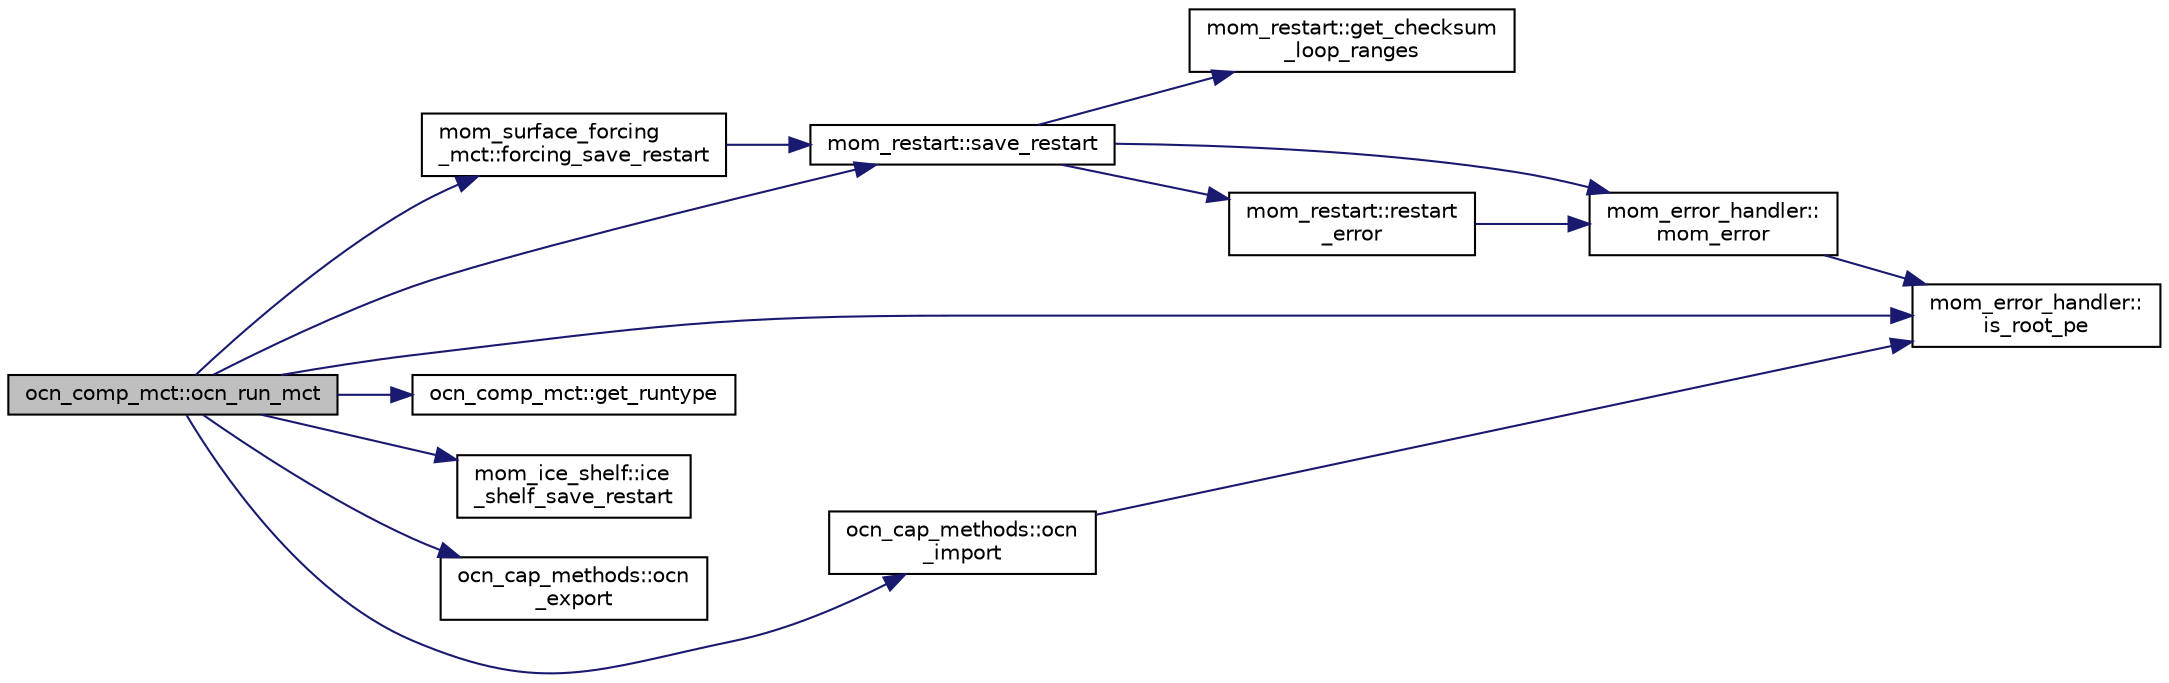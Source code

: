 digraph "ocn_comp_mct::ocn_run_mct"
{
 // INTERACTIVE_SVG=YES
 // LATEX_PDF_SIZE
  edge [fontname="Helvetica",fontsize="10",labelfontname="Helvetica",labelfontsize="10"];
  node [fontname="Helvetica",fontsize="10",shape=record];
  rankdir="LR";
  Node1 [label="ocn_comp_mct::ocn_run_mct",height=0.2,width=0.4,color="black", fillcolor="grey75", style="filled", fontcolor="black",tooltip="Step forward ocean model for coupling interval."];
  Node1 -> Node2 [color="midnightblue",fontsize="10",style="solid",fontname="Helvetica"];
  Node2 [label="mom_surface_forcing\l_mct::forcing_save_restart",height=0.2,width=0.4,color="black", fillcolor="white", style="filled",URL="$namespacemom__surface__forcing__mct.html#a9af7b8d6d5057b4b46597412b2a1e3fe",tooltip="Save any restart files associated with the surface forcing."];
  Node2 -> Node3 [color="midnightblue",fontsize="10",style="solid",fontname="Helvetica"];
  Node3 [label="mom_restart::save_restart",height=0.2,width=0.4,color="black", fillcolor="white", style="filled",URL="$namespacemom__restart.html#ab88b83af8a7dc731b70bc534325ba2b4",tooltip="save_restart saves all registered variables to restart files."];
  Node3 -> Node4 [color="midnightblue",fontsize="10",style="solid",fontname="Helvetica"];
  Node4 [label="mom_restart::get_checksum\l_loop_ranges",height=0.2,width=0.4,color="black", fillcolor="white", style="filled",URL="$namespacemom__restart.html#ac31159d0fec067a0a07ac1ac44a5ff8e",tooltip="Return bounds for computing checksums to store in restart files."];
  Node3 -> Node5 [color="midnightblue",fontsize="10",style="solid",fontname="Helvetica"];
  Node5 [label="mom_error_handler::\lmom_error",height=0.2,width=0.4,color="black", fillcolor="white", style="filled",URL="$namespacemom__error__handler.html#a460cfb79a06c29fc249952c2a3710d67",tooltip="This provides a convenient interface for writing an mpp_error message with run-time filter based on a..."];
  Node5 -> Node6 [color="midnightblue",fontsize="10",style="solid",fontname="Helvetica"];
  Node6 [label="mom_error_handler::\lis_root_pe",height=0.2,width=0.4,color="black", fillcolor="white", style="filled",URL="$namespacemom__error__handler.html#ad5f00a53059c72fe2332d1436c80ca71",tooltip="This returns .true. if the current PE is the root PE."];
  Node3 -> Node7 [color="midnightblue",fontsize="10",style="solid",fontname="Helvetica"];
  Node7 [label="mom_restart::restart\l_error",height=0.2,width=0.4,color="black", fillcolor="white", style="filled",URL="$namespacemom__restart.html#a4b143fb18dab7c0825e426fbf9532623",tooltip=" "];
  Node7 -> Node5 [color="midnightblue",fontsize="10",style="solid",fontname="Helvetica"];
  Node1 -> Node8 [color="midnightblue",fontsize="10",style="solid",fontname="Helvetica"];
  Node8 [label="ocn_comp_mct::get_runtype",height=0.2,width=0.4,color="black", fillcolor="white", style="filled",URL="$namespaceocn__comp__mct.html#ae6e624e91271864566a8407c61016a6f",tooltip="Returns the CESM run type."];
  Node1 -> Node9 [color="midnightblue",fontsize="10",style="solid",fontname="Helvetica"];
  Node9 [label="mom_ice_shelf::ice\l_shelf_save_restart",height=0.2,width=0.4,color="black", fillcolor="white", style="filled",URL="$namespacemom__ice__shelf.html#a40ae01bbe3155191647f2150903dda69",tooltip="Save the ice shelf restart file."];
  Node1 -> Node6 [color="midnightblue",fontsize="10",style="solid",fontname="Helvetica"];
  Node1 -> Node10 [color="midnightblue",fontsize="10",style="solid",fontname="Helvetica"];
  Node10 [label="ocn_cap_methods::ocn\l_export",height=0.2,width=0.4,color="black", fillcolor="white", style="filled",URL="$namespaceocn__cap__methods.html#af39334494fbc687da1569e2975b8d36e",tooltip="Maps outgoing ocean data to MCT attribute vector real array."];
  Node1 -> Node11 [color="midnightblue",fontsize="10",style="solid",fontname="Helvetica"];
  Node11 [label="ocn_cap_methods::ocn\l_import",height=0.2,width=0.4,color="black", fillcolor="white", style="filled",URL="$namespaceocn__cap__methods.html#af40ca0e2761f786e1aeb5c7d93b946e9",tooltip="Maps incomping ocean data to MOM6 data structures."];
  Node11 -> Node6 [color="midnightblue",fontsize="10",style="solid",fontname="Helvetica"];
  Node1 -> Node3 [color="midnightblue",fontsize="10",style="solid",fontname="Helvetica"];
}
